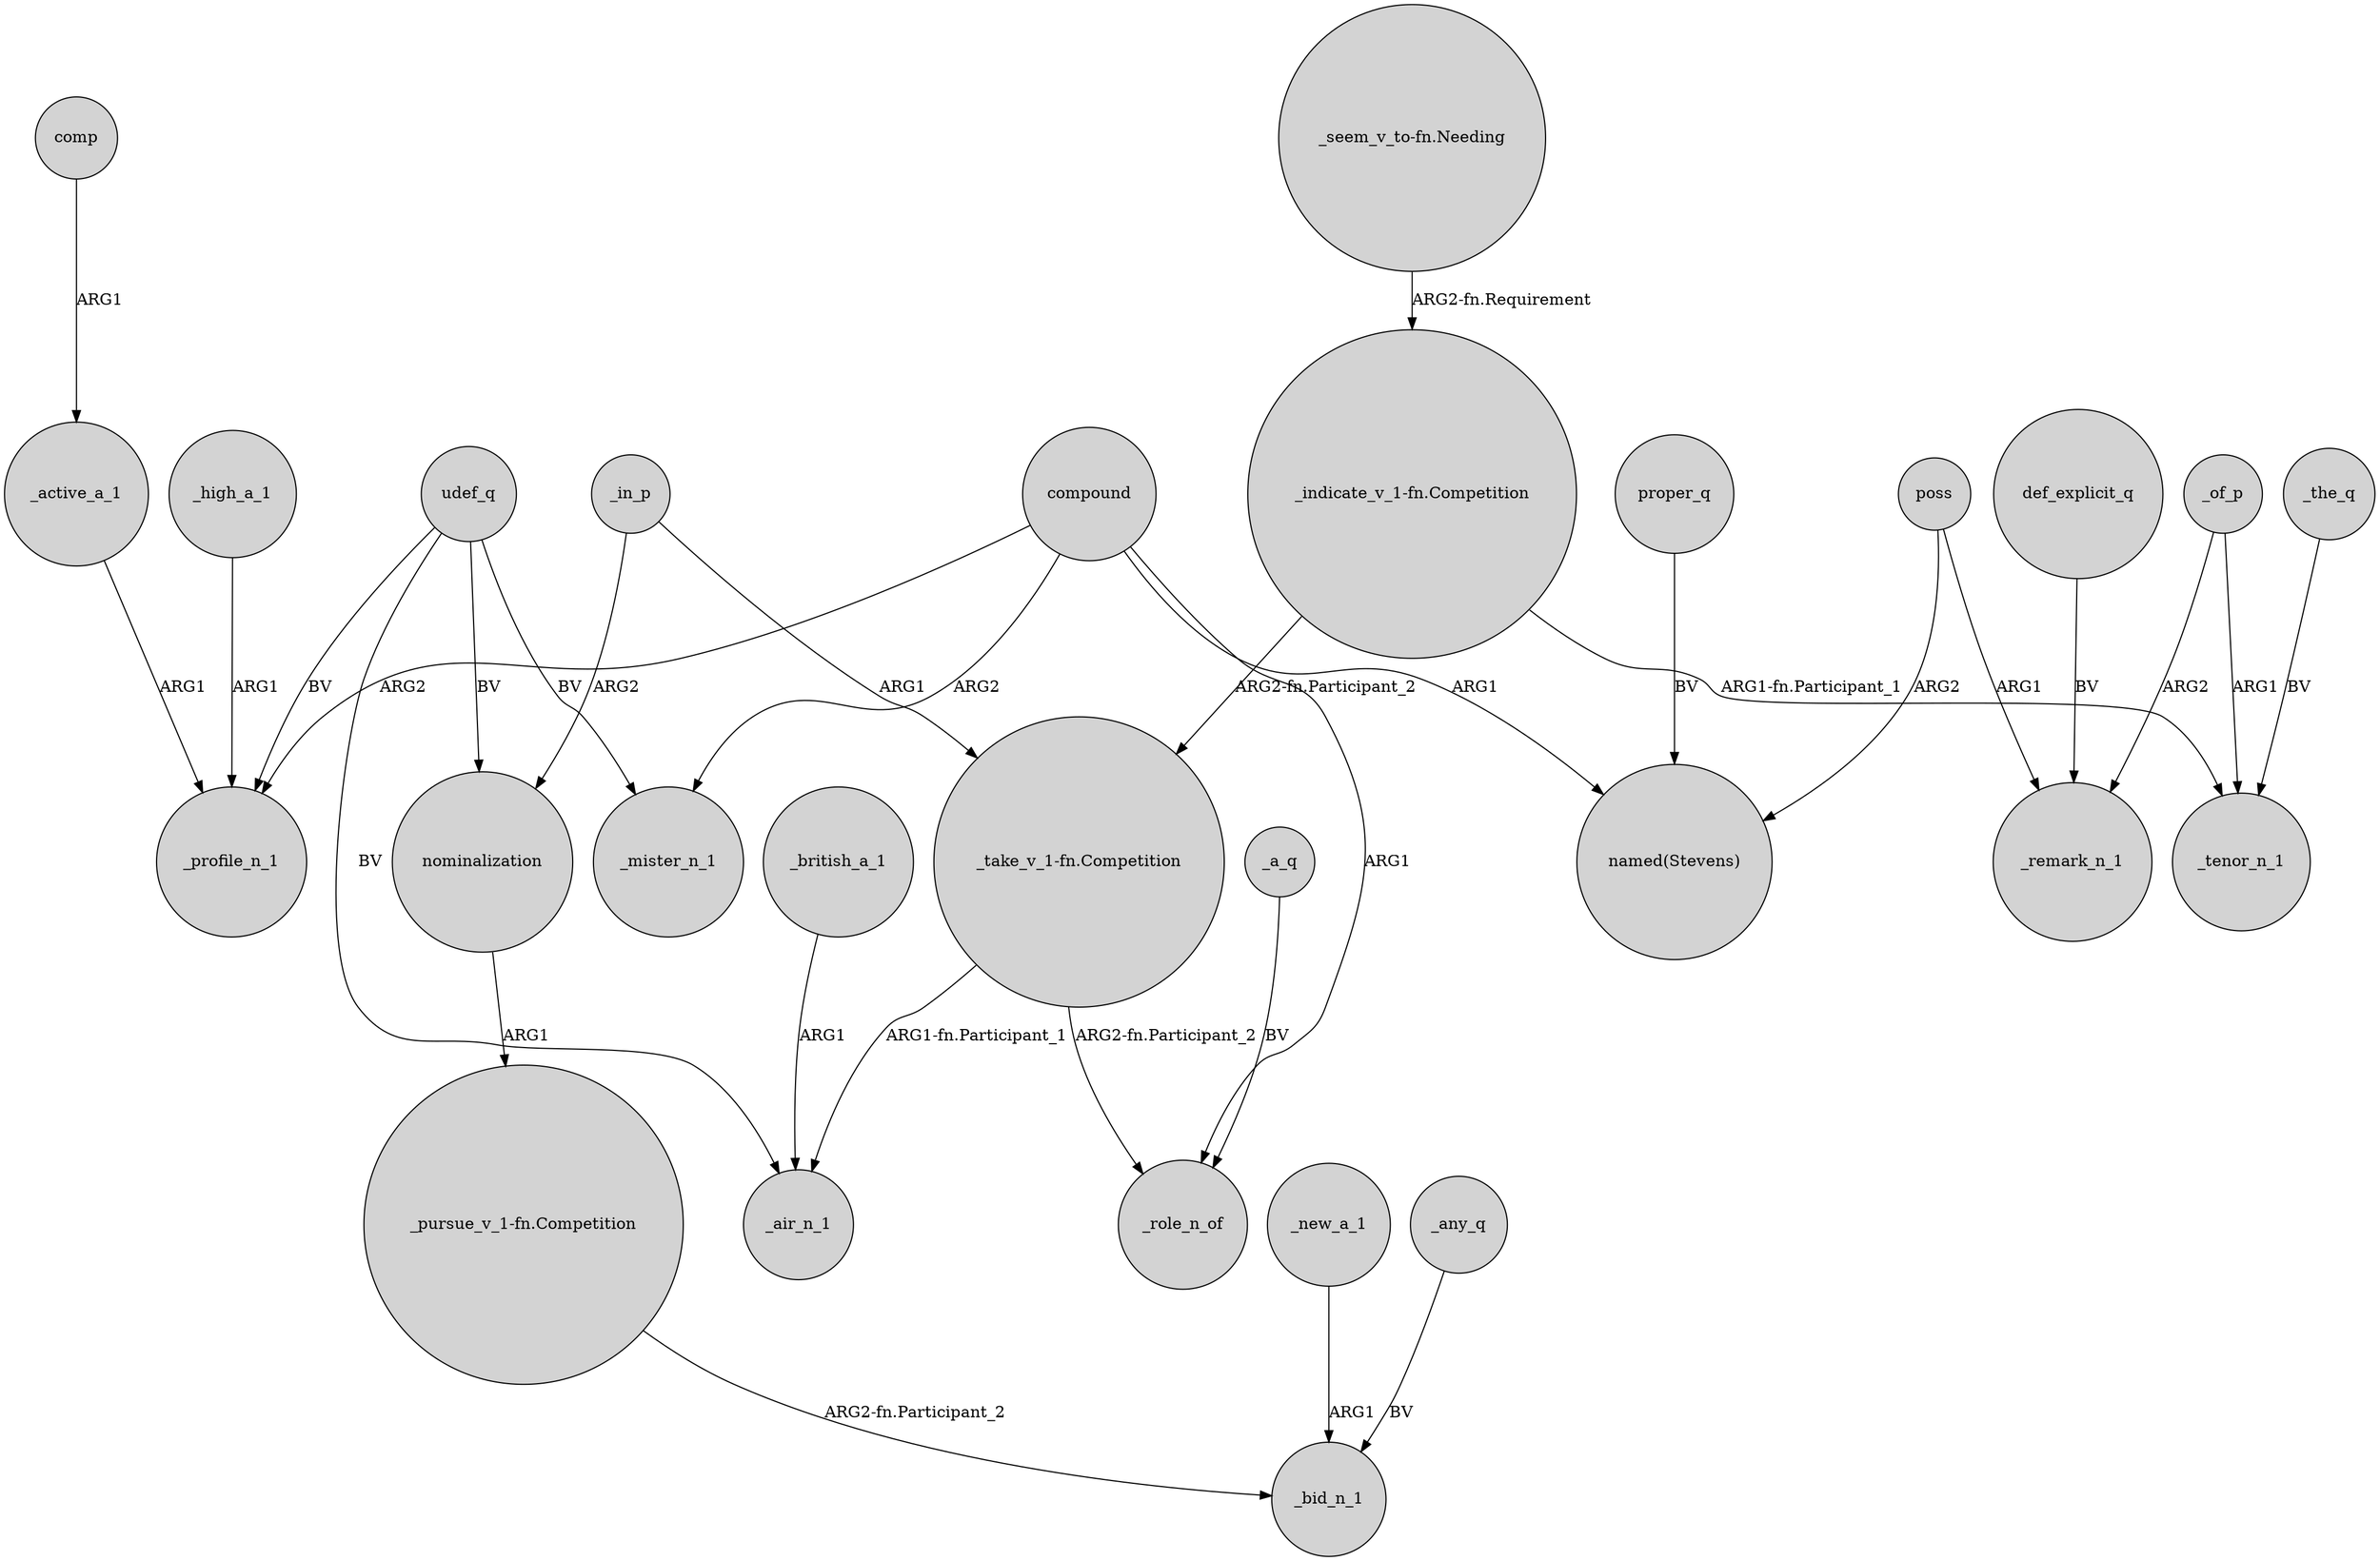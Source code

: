 digraph {
	node [shape=circle style=filled]
	"_take_v_1-fn.Competition" -> _air_n_1 [label="ARG1-fn.Participant_1"]
	poss -> _remark_n_1 [label=ARG1]
	compound -> _mister_n_1 [label=ARG2]
	_in_p -> "_take_v_1-fn.Competition" [label=ARG1]
	udef_q -> _air_n_1 [label=BV]
	udef_q -> nominalization [label=BV]
	_british_a_1 -> _air_n_1 [label=ARG1]
	_of_p -> _tenor_n_1 [label=ARG1]
	def_explicit_q -> _remark_n_1 [label=BV]
	udef_q -> _mister_n_1 [label=BV]
	_active_a_1 -> _profile_n_1 [label=ARG1]
	"_pursue_v_1-fn.Competition" -> _bid_n_1 [label="ARG2-fn.Participant_2"]
	_a_q -> _role_n_of [label=BV]
	proper_q -> "named(Stevens)" [label=BV]
	compound -> "named(Stevens)" [label=ARG1]
	_of_p -> _remark_n_1 [label=ARG2]
	_high_a_1 -> _profile_n_1 [label=ARG1]
	poss -> "named(Stevens)" [label=ARG2]
	_the_q -> _tenor_n_1 [label=BV]
	_new_a_1 -> _bid_n_1 [label=ARG1]
	_any_q -> _bid_n_1 [label=BV]
	compound -> _role_n_of [label=ARG1]
	udef_q -> _profile_n_1 [label=BV]
	"_take_v_1-fn.Competition" -> _role_n_of [label="ARG2-fn.Participant_2"]
	compound -> _profile_n_1 [label=ARG2]
	_in_p -> nominalization [label=ARG2]
	"_seem_v_to-fn.Needing" -> "_indicate_v_1-fn.Competition" [label="ARG2-fn.Requirement"]
	nominalization -> "_pursue_v_1-fn.Competition" [label=ARG1]
	"_indicate_v_1-fn.Competition" -> _tenor_n_1 [label="ARG1-fn.Participant_1"]
	comp -> _active_a_1 [label=ARG1]
	"_indicate_v_1-fn.Competition" -> "_take_v_1-fn.Competition" [label="ARG2-fn.Participant_2"]
}
